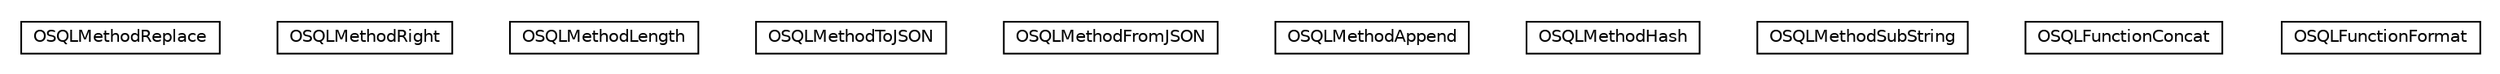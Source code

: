 #!/usr/local/bin/dot
#
# Class diagram 
# Generated by UMLGraph version R5_6-24-gf6e263 (http://www.umlgraph.org/)
#

digraph G {
	edge [fontname="Helvetica",fontsize=10,labelfontname="Helvetica",labelfontsize=10];
	node [fontname="Helvetica",fontsize=10,shape=plaintext];
	nodesep=0.25;
	ranksep=0.5;
	// com.orientechnologies.orient.core.sql.functions.text.OSQLMethodReplace
	c219026 [label=<<table title="com.orientechnologies.orient.core.sql.functions.text.OSQLMethodReplace" border="0" cellborder="1" cellspacing="0" cellpadding="2" port="p" href="./OSQLMethodReplace.html">
		<tr><td><table border="0" cellspacing="0" cellpadding="1">
<tr><td align="center" balign="center"> OSQLMethodReplace </td></tr>
		</table></td></tr>
		</table>>, URL="./OSQLMethodReplace.html", fontname="Helvetica", fontcolor="black", fontsize=10.0];
	// com.orientechnologies.orient.core.sql.functions.text.OSQLMethodRight
	c219027 [label=<<table title="com.orientechnologies.orient.core.sql.functions.text.OSQLMethodRight" border="0" cellborder="1" cellspacing="0" cellpadding="2" port="p" href="./OSQLMethodRight.html">
		<tr><td><table border="0" cellspacing="0" cellpadding="1">
<tr><td align="center" balign="center"> OSQLMethodRight </td></tr>
		</table></td></tr>
		</table>>, URL="./OSQLMethodRight.html", fontname="Helvetica", fontcolor="black", fontsize=10.0];
	// com.orientechnologies.orient.core.sql.functions.text.OSQLMethodLength
	c219028 [label=<<table title="com.orientechnologies.orient.core.sql.functions.text.OSQLMethodLength" border="0" cellborder="1" cellspacing="0" cellpadding="2" port="p" href="./OSQLMethodLength.html">
		<tr><td><table border="0" cellspacing="0" cellpadding="1">
<tr><td align="center" balign="center"> OSQLMethodLength </td></tr>
		</table></td></tr>
		</table>>, URL="./OSQLMethodLength.html", fontname="Helvetica", fontcolor="black", fontsize=10.0];
	// com.orientechnologies.orient.core.sql.functions.text.OSQLMethodToJSON
	c219029 [label=<<table title="com.orientechnologies.orient.core.sql.functions.text.OSQLMethodToJSON" border="0" cellborder="1" cellspacing="0" cellpadding="2" port="p" href="./OSQLMethodToJSON.html">
		<tr><td><table border="0" cellspacing="0" cellpadding="1">
<tr><td align="center" balign="center"> OSQLMethodToJSON </td></tr>
		</table></td></tr>
		</table>>, URL="./OSQLMethodToJSON.html", fontname="Helvetica", fontcolor="black", fontsize=10.0];
	// com.orientechnologies.orient.core.sql.functions.text.OSQLMethodFromJSON
	c219030 [label=<<table title="com.orientechnologies.orient.core.sql.functions.text.OSQLMethodFromJSON" border="0" cellborder="1" cellspacing="0" cellpadding="2" port="p" href="./OSQLMethodFromJSON.html">
		<tr><td><table border="0" cellspacing="0" cellpadding="1">
<tr><td align="center" balign="center"> OSQLMethodFromJSON </td></tr>
		</table></td></tr>
		</table>>, URL="./OSQLMethodFromJSON.html", fontname="Helvetica", fontcolor="black", fontsize=10.0];
	// com.orientechnologies.orient.core.sql.functions.text.OSQLMethodAppend
	c219031 [label=<<table title="com.orientechnologies.orient.core.sql.functions.text.OSQLMethodAppend" border="0" cellborder="1" cellspacing="0" cellpadding="2" port="p" href="./OSQLMethodAppend.html">
		<tr><td><table border="0" cellspacing="0" cellpadding="1">
<tr><td align="center" balign="center"> OSQLMethodAppend </td></tr>
		</table></td></tr>
		</table>>, URL="./OSQLMethodAppend.html", fontname="Helvetica", fontcolor="black", fontsize=10.0];
	// com.orientechnologies.orient.core.sql.functions.text.OSQLMethodHash
	c219032 [label=<<table title="com.orientechnologies.orient.core.sql.functions.text.OSQLMethodHash" border="0" cellborder="1" cellspacing="0" cellpadding="2" port="p" href="./OSQLMethodHash.html">
		<tr><td><table border="0" cellspacing="0" cellpadding="1">
<tr><td align="center" balign="center"> OSQLMethodHash </td></tr>
		</table></td></tr>
		</table>>, URL="./OSQLMethodHash.html", fontname="Helvetica", fontcolor="black", fontsize=10.0];
	// com.orientechnologies.orient.core.sql.functions.text.OSQLMethodSubString
	c219033 [label=<<table title="com.orientechnologies.orient.core.sql.functions.text.OSQLMethodSubString" border="0" cellborder="1" cellspacing="0" cellpadding="2" port="p" href="./OSQLMethodSubString.html">
		<tr><td><table border="0" cellspacing="0" cellpadding="1">
<tr><td align="center" balign="center"> OSQLMethodSubString </td></tr>
		</table></td></tr>
		</table>>, URL="./OSQLMethodSubString.html", fontname="Helvetica", fontcolor="black", fontsize=10.0];
	// com.orientechnologies.orient.core.sql.functions.text.OSQLFunctionConcat
	c219034 [label=<<table title="com.orientechnologies.orient.core.sql.functions.text.OSQLFunctionConcat" border="0" cellborder="1" cellspacing="0" cellpadding="2" port="p" href="./OSQLFunctionConcat.html">
		<tr><td><table border="0" cellspacing="0" cellpadding="1">
<tr><td align="center" balign="center"> OSQLFunctionConcat </td></tr>
		</table></td></tr>
		</table>>, URL="./OSQLFunctionConcat.html", fontname="Helvetica", fontcolor="black", fontsize=10.0];
	// com.orientechnologies.orient.core.sql.functions.text.OSQLFunctionFormat
	c219035 [label=<<table title="com.orientechnologies.orient.core.sql.functions.text.OSQLFunctionFormat" border="0" cellborder="1" cellspacing="0" cellpadding="2" port="p" href="./OSQLFunctionFormat.html">
		<tr><td><table border="0" cellspacing="0" cellpadding="1">
<tr><td align="center" balign="center"> OSQLFunctionFormat </td></tr>
		</table></td></tr>
		</table>>, URL="./OSQLFunctionFormat.html", fontname="Helvetica", fontcolor="black", fontsize=10.0];
}

